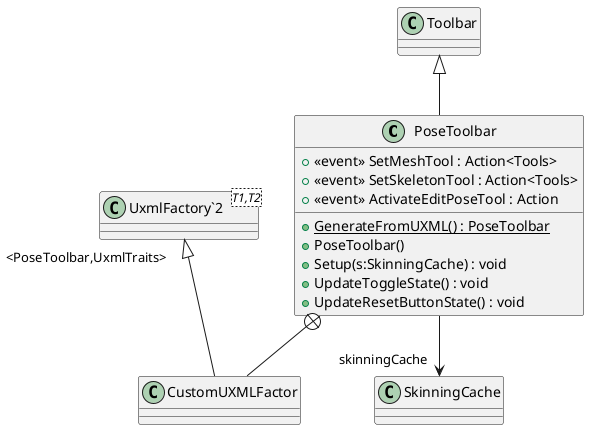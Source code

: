 @startuml
class PoseToolbar {
    +  <<event>> SetMeshTool : Action<Tools> 
    +  <<event>> SetSkeletonTool : Action<Tools> 
    +  <<event>> ActivateEditPoseTool : Action 
    + {static} GenerateFromUXML() : PoseToolbar
    + PoseToolbar()
    + Setup(s:SkinningCache) : void
    + UpdateToggleState() : void
    + UpdateResetButtonState() : void
}
class CustomUXMLFactor {
}
class "UxmlFactory`2"<T1,T2> {
}
Toolbar <|-- PoseToolbar
PoseToolbar --> "skinningCache" SkinningCache
PoseToolbar +-- CustomUXMLFactor
"UxmlFactory`2" "<PoseToolbar,UxmlTraits>" <|-- CustomUXMLFactor
@enduml
